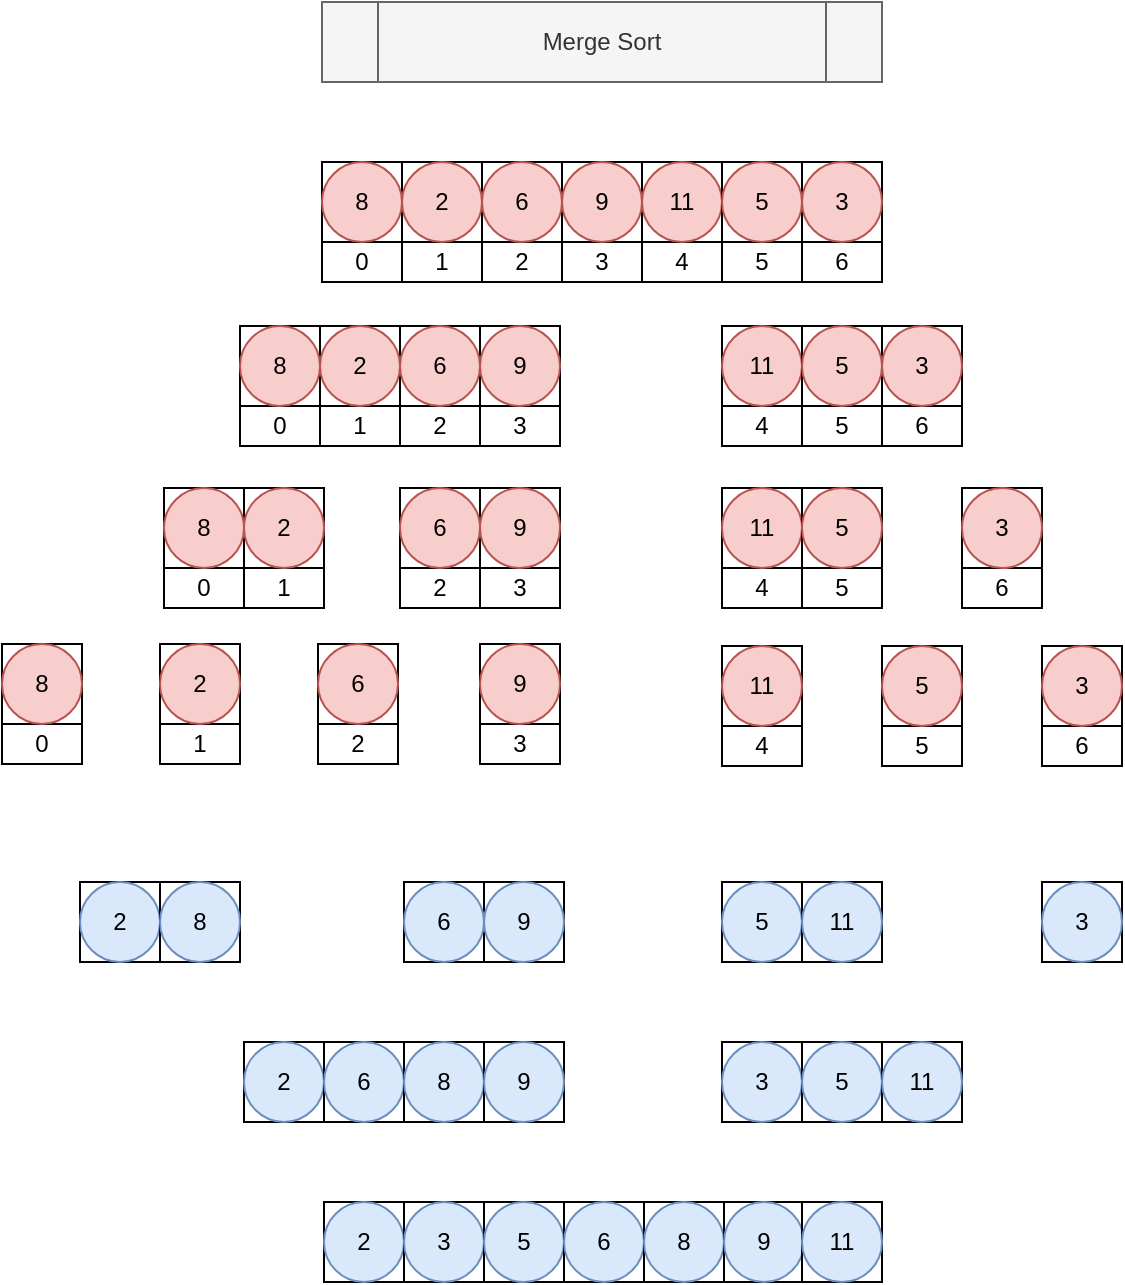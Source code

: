 <mxfile version="19.0.3" type="device"><diagram id="1npOJuLSFkL-Ci4o5lsJ" name="Page-1"><mxGraphModel dx="1102" dy="701" grid="1" gridSize="10" guides="1" tooltips="1" connect="1" arrows="1" fold="1" page="1" pageScale="1" pageWidth="850" pageHeight="1100" math="0" shadow="0"><root><mxCell id="0"/><mxCell id="1" parent="0"/><mxCell id="twrAqjf80J_KZ8JIdmUj-2" value="Merge Sort" style="shape=process;whiteSpace=wrap;html=1;backgroundOutline=1;fillColor=#f5f5f5;strokeColor=#666666;fontColor=#333333;" parent="1" vertex="1"><mxGeometry x="280" y="40" width="280" height="40" as="geometry"/></mxCell><mxCell id="twrAqjf80J_KZ8JIdmUj-3" value="" style="rounded=0;whiteSpace=wrap;html=1;" parent="1" vertex="1"><mxGeometry x="280" y="120" width="40" height="40" as="geometry"/></mxCell><mxCell id="twrAqjf80J_KZ8JIdmUj-4" value="" style="rounded=0;whiteSpace=wrap;html=1;" parent="1" vertex="1"><mxGeometry x="320" y="120" width="40" height="40" as="geometry"/></mxCell><mxCell id="twrAqjf80J_KZ8JIdmUj-5" value="" style="rounded=0;whiteSpace=wrap;html=1;" parent="1" vertex="1"><mxGeometry x="360" y="120" width="40" height="40" as="geometry"/></mxCell><mxCell id="twrAqjf80J_KZ8JIdmUj-6" value="" style="rounded=0;whiteSpace=wrap;html=1;" parent="1" vertex="1"><mxGeometry x="400" y="120" width="40" height="40" as="geometry"/></mxCell><mxCell id="twrAqjf80J_KZ8JIdmUj-7" value="" style="rounded=0;whiteSpace=wrap;html=1;" parent="1" vertex="1"><mxGeometry x="440" y="120" width="40" height="40" as="geometry"/></mxCell><mxCell id="twrAqjf80J_KZ8JIdmUj-8" value="0" style="rounded=0;whiteSpace=wrap;html=1;" parent="1" vertex="1"><mxGeometry x="280" y="160" width="40" height="20" as="geometry"/></mxCell><mxCell id="twrAqjf80J_KZ8JIdmUj-9" value="1" style="rounded=0;whiteSpace=wrap;html=1;" parent="1" vertex="1"><mxGeometry x="320" y="160" width="40" height="20" as="geometry"/></mxCell><mxCell id="twrAqjf80J_KZ8JIdmUj-10" value="2" style="rounded=0;whiteSpace=wrap;html=1;" parent="1" vertex="1"><mxGeometry x="360" y="160" width="40" height="20" as="geometry"/></mxCell><mxCell id="twrAqjf80J_KZ8JIdmUj-11" value="3" style="rounded=0;whiteSpace=wrap;html=1;" parent="1" vertex="1"><mxGeometry x="400" y="160" width="40" height="20" as="geometry"/></mxCell><mxCell id="twrAqjf80J_KZ8JIdmUj-12" value="4" style="rounded=0;whiteSpace=wrap;html=1;" parent="1" vertex="1"><mxGeometry x="440" y="160" width="40" height="20" as="geometry"/></mxCell><mxCell id="twrAqjf80J_KZ8JIdmUj-13" value="8" style="ellipse;whiteSpace=wrap;html=1;fillColor=#f8cecc;strokeColor=#b85450;" parent="1" vertex="1"><mxGeometry x="280" y="120" width="40" height="40" as="geometry"/></mxCell><mxCell id="twrAqjf80J_KZ8JIdmUj-14" value="2" style="ellipse;whiteSpace=wrap;html=1;fillColor=#f8cecc;strokeColor=#b85450;" parent="1" vertex="1"><mxGeometry x="320" y="120" width="40" height="40" as="geometry"/></mxCell><mxCell id="twrAqjf80J_KZ8JIdmUj-15" value="6" style="ellipse;whiteSpace=wrap;html=1;fillColor=#f8cecc;strokeColor=#b85450;" parent="1" vertex="1"><mxGeometry x="360" y="120" width="40" height="40" as="geometry"/></mxCell><mxCell id="twrAqjf80J_KZ8JIdmUj-16" value="9" style="ellipse;whiteSpace=wrap;html=1;fillColor=#f8cecc;strokeColor=#b85450;" parent="1" vertex="1"><mxGeometry x="400" y="120" width="40" height="40" as="geometry"/></mxCell><mxCell id="twrAqjf80J_KZ8JIdmUj-17" value="11" style="ellipse;whiteSpace=wrap;html=1;fillColor=#f8cecc;strokeColor=#b85450;" parent="1" vertex="1"><mxGeometry x="440" y="120" width="40" height="40" as="geometry"/></mxCell><mxCell id="twrAqjf80J_KZ8JIdmUj-18" value="" style="rounded=0;whiteSpace=wrap;html=1;" parent="1" vertex="1"><mxGeometry x="480" y="120" width="40" height="40" as="geometry"/></mxCell><mxCell id="twrAqjf80J_KZ8JIdmUj-19" value="" style="rounded=0;whiteSpace=wrap;html=1;" parent="1" vertex="1"><mxGeometry x="520" y="120" width="40" height="40" as="geometry"/></mxCell><mxCell id="twrAqjf80J_KZ8JIdmUj-20" value="5" style="rounded=0;whiteSpace=wrap;html=1;" parent="1" vertex="1"><mxGeometry x="480" y="160" width="40" height="20" as="geometry"/></mxCell><mxCell id="twrAqjf80J_KZ8JIdmUj-21" value="6" style="rounded=0;whiteSpace=wrap;html=1;" parent="1" vertex="1"><mxGeometry x="520" y="160" width="40" height="20" as="geometry"/></mxCell><mxCell id="twrAqjf80J_KZ8JIdmUj-22" value="5" style="ellipse;whiteSpace=wrap;html=1;fillColor=#f8cecc;strokeColor=#b85450;" parent="1" vertex="1"><mxGeometry x="480" y="120" width="40" height="40" as="geometry"/></mxCell><mxCell id="twrAqjf80J_KZ8JIdmUj-23" value="3" style="ellipse;whiteSpace=wrap;html=1;fillColor=#f8cecc;strokeColor=#b85450;" parent="1" vertex="1"><mxGeometry x="520" y="120" width="40" height="40" as="geometry"/></mxCell><mxCell id="twrAqjf80J_KZ8JIdmUj-24" value="" style="rounded=0;whiteSpace=wrap;html=1;" parent="1" vertex="1"><mxGeometry x="239" y="202" width="40" height="40" as="geometry"/></mxCell><mxCell id="twrAqjf80J_KZ8JIdmUj-25" value="" style="rounded=0;whiteSpace=wrap;html=1;" parent="1" vertex="1"><mxGeometry x="279" y="202" width="40" height="40" as="geometry"/></mxCell><mxCell id="twrAqjf80J_KZ8JIdmUj-26" value="6" style="rounded=0;whiteSpace=wrap;html=1;" parent="1" vertex="1"><mxGeometry x="319" y="202" width="40" height="40" as="geometry"/></mxCell><mxCell id="twrAqjf80J_KZ8JIdmUj-27" value="" style="rounded=0;whiteSpace=wrap;html=1;" parent="1" vertex="1"><mxGeometry x="359" y="202" width="40" height="40" as="geometry"/></mxCell><mxCell id="twrAqjf80J_KZ8JIdmUj-28" value="0" style="rounded=0;whiteSpace=wrap;html=1;" parent="1" vertex="1"><mxGeometry x="239" y="242" width="40" height="20" as="geometry"/></mxCell><mxCell id="twrAqjf80J_KZ8JIdmUj-29" value="1" style="rounded=0;whiteSpace=wrap;html=1;" parent="1" vertex="1"><mxGeometry x="279" y="242" width="40" height="20" as="geometry"/></mxCell><mxCell id="twrAqjf80J_KZ8JIdmUj-30" value="2" style="rounded=0;whiteSpace=wrap;html=1;" parent="1" vertex="1"><mxGeometry x="319" y="242" width="40" height="20" as="geometry"/></mxCell><mxCell id="twrAqjf80J_KZ8JIdmUj-31" value="3" style="rounded=0;whiteSpace=wrap;html=1;" parent="1" vertex="1"><mxGeometry x="359" y="242" width="40" height="20" as="geometry"/></mxCell><mxCell id="twrAqjf80J_KZ8JIdmUj-32" value="8" style="ellipse;whiteSpace=wrap;html=1;fillColor=#f8cecc;strokeColor=#b85450;" parent="1" vertex="1"><mxGeometry x="239" y="202" width="40" height="40" as="geometry"/></mxCell><mxCell id="twrAqjf80J_KZ8JIdmUj-33" value="2" style="ellipse;whiteSpace=wrap;html=1;fillColor=#f8cecc;strokeColor=#b85450;" parent="1" vertex="1"><mxGeometry x="279" y="202" width="40" height="40" as="geometry"/></mxCell><mxCell id="twrAqjf80J_KZ8JIdmUj-35" value="9" style="ellipse;whiteSpace=wrap;html=1;fillColor=#f8cecc;strokeColor=#b85450;" parent="1" vertex="1"><mxGeometry x="359" y="202" width="40" height="40" as="geometry"/></mxCell><mxCell id="twrAqjf80J_KZ8JIdmUj-36" value="" style="rounded=0;whiteSpace=wrap;html=1;" parent="1" vertex="1"><mxGeometry x="480" y="202" width="40" height="40" as="geometry"/></mxCell><mxCell id="twrAqjf80J_KZ8JIdmUj-37" value="4" style="rounded=0;whiteSpace=wrap;html=1;" parent="1" vertex="1"><mxGeometry x="480" y="242" width="40" height="20" as="geometry"/></mxCell><mxCell id="twrAqjf80J_KZ8JIdmUj-38" value="11" style="ellipse;whiteSpace=wrap;html=1;fillColor=#f8cecc;strokeColor=#b85450;" parent="1" vertex="1"><mxGeometry x="480" y="202" width="40" height="40" as="geometry"/></mxCell><mxCell id="twrAqjf80J_KZ8JIdmUj-39" value="" style="rounded=0;whiteSpace=wrap;html=1;" parent="1" vertex="1"><mxGeometry x="520" y="202" width="40" height="40" as="geometry"/></mxCell><mxCell id="twrAqjf80J_KZ8JIdmUj-40" value="" style="rounded=0;whiteSpace=wrap;html=1;" parent="1" vertex="1"><mxGeometry x="560" y="202" width="40" height="40" as="geometry"/></mxCell><mxCell id="twrAqjf80J_KZ8JIdmUj-41" value="5" style="rounded=0;whiteSpace=wrap;html=1;" parent="1" vertex="1"><mxGeometry x="520" y="242" width="40" height="20" as="geometry"/></mxCell><mxCell id="twrAqjf80J_KZ8JIdmUj-42" value="6" style="rounded=0;whiteSpace=wrap;html=1;" parent="1" vertex="1"><mxGeometry x="560" y="242" width="40" height="20" as="geometry"/></mxCell><mxCell id="twrAqjf80J_KZ8JIdmUj-43" value="5" style="ellipse;whiteSpace=wrap;html=1;fillColor=#f8cecc;strokeColor=#b85450;" parent="1" vertex="1"><mxGeometry x="520" y="202" width="40" height="40" as="geometry"/></mxCell><mxCell id="twrAqjf80J_KZ8JIdmUj-44" value="3" style="ellipse;whiteSpace=wrap;html=1;fillColor=#f8cecc;strokeColor=#b85450;" parent="1" vertex="1"><mxGeometry x="560" y="202" width="40" height="40" as="geometry"/></mxCell><mxCell id="twrAqjf80J_KZ8JIdmUj-45" value="" style="rounded=0;whiteSpace=wrap;html=1;" parent="1" vertex="1"><mxGeometry x="201" y="283" width="40" height="40" as="geometry"/></mxCell><mxCell id="twrAqjf80J_KZ8JIdmUj-46" value="" style="rounded=0;whiteSpace=wrap;html=1;" parent="1" vertex="1"><mxGeometry x="241" y="283" width="40" height="40" as="geometry"/></mxCell><mxCell id="twrAqjf80J_KZ8JIdmUj-47" value="0" style="rounded=0;whiteSpace=wrap;html=1;" parent="1" vertex="1"><mxGeometry x="201" y="323" width="40" height="20" as="geometry"/></mxCell><mxCell id="twrAqjf80J_KZ8JIdmUj-48" value="1" style="rounded=0;whiteSpace=wrap;html=1;" parent="1" vertex="1"><mxGeometry x="241" y="323" width="40" height="20" as="geometry"/></mxCell><mxCell id="twrAqjf80J_KZ8JIdmUj-49" value="8" style="ellipse;whiteSpace=wrap;html=1;fillColor=#f8cecc;strokeColor=#b85450;" parent="1" vertex="1"><mxGeometry x="201" y="283" width="40" height="40" as="geometry"/></mxCell><mxCell id="twrAqjf80J_KZ8JIdmUj-50" value="2" style="ellipse;whiteSpace=wrap;html=1;fillColor=#f8cecc;strokeColor=#b85450;" parent="1" vertex="1"><mxGeometry x="241" y="283" width="40" height="40" as="geometry"/></mxCell><mxCell id="twrAqjf80J_KZ8JIdmUj-51" value="6" style="rounded=0;whiteSpace=wrap;html=1;" parent="1" vertex="1"><mxGeometry x="319" y="283" width="40" height="40" as="geometry"/></mxCell><mxCell id="twrAqjf80J_KZ8JIdmUj-52" value="" style="rounded=0;whiteSpace=wrap;html=1;" parent="1" vertex="1"><mxGeometry x="359" y="283" width="40" height="40" as="geometry"/></mxCell><mxCell id="twrAqjf80J_KZ8JIdmUj-53" value="2" style="rounded=0;whiteSpace=wrap;html=1;" parent="1" vertex="1"><mxGeometry x="319" y="323" width="40" height="20" as="geometry"/></mxCell><mxCell id="twrAqjf80J_KZ8JIdmUj-54" value="3" style="rounded=0;whiteSpace=wrap;html=1;" parent="1" vertex="1"><mxGeometry x="359" y="323" width="40" height="20" as="geometry"/></mxCell><mxCell id="twrAqjf80J_KZ8JIdmUj-55" value="6" style="ellipse;whiteSpace=wrap;html=1;fillColor=#f8cecc;strokeColor=#b85450;" parent="1" vertex="1"><mxGeometry x="319" y="283" width="40" height="40" as="geometry"/></mxCell><mxCell id="twrAqjf80J_KZ8JIdmUj-56" value="9" style="ellipse;whiteSpace=wrap;html=1;fillColor=#f8cecc;strokeColor=#b85450;" parent="1" vertex="1"><mxGeometry x="359" y="283" width="40" height="40" as="geometry"/></mxCell><mxCell id="twrAqjf80J_KZ8JIdmUj-57" value="" style="rounded=0;whiteSpace=wrap;html=1;" parent="1" vertex="1"><mxGeometry x="480" y="283" width="40" height="40" as="geometry"/></mxCell><mxCell id="twrAqjf80J_KZ8JIdmUj-58" value="4" style="rounded=0;whiteSpace=wrap;html=1;" parent="1" vertex="1"><mxGeometry x="480" y="323" width="40" height="20" as="geometry"/></mxCell><mxCell id="twrAqjf80J_KZ8JIdmUj-59" value="11" style="ellipse;whiteSpace=wrap;html=1;fillColor=#f8cecc;strokeColor=#b85450;" parent="1" vertex="1"><mxGeometry x="480" y="283" width="40" height="40" as="geometry"/></mxCell><mxCell id="twrAqjf80J_KZ8JIdmUj-60" value="" style="rounded=0;whiteSpace=wrap;html=1;" parent="1" vertex="1"><mxGeometry x="520" y="283" width="40" height="40" as="geometry"/></mxCell><mxCell id="twrAqjf80J_KZ8JIdmUj-61" value="5" style="rounded=0;whiteSpace=wrap;html=1;" parent="1" vertex="1"><mxGeometry x="520" y="323" width="40" height="20" as="geometry"/></mxCell><mxCell id="twrAqjf80J_KZ8JIdmUj-62" value="5" style="ellipse;whiteSpace=wrap;html=1;fillColor=#f8cecc;strokeColor=#b85450;" parent="1" vertex="1"><mxGeometry x="520" y="283" width="40" height="40" as="geometry"/></mxCell><mxCell id="twrAqjf80J_KZ8JIdmUj-63" value="" style="rounded=0;whiteSpace=wrap;html=1;" parent="1" vertex="1"><mxGeometry x="600" y="283" width="40" height="40" as="geometry"/></mxCell><mxCell id="twrAqjf80J_KZ8JIdmUj-64" value="6" style="rounded=0;whiteSpace=wrap;html=1;" parent="1" vertex="1"><mxGeometry x="600" y="323" width="40" height="20" as="geometry"/></mxCell><mxCell id="twrAqjf80J_KZ8JIdmUj-65" value="3" style="ellipse;whiteSpace=wrap;html=1;fillColor=#f8cecc;strokeColor=#b85450;" parent="1" vertex="1"><mxGeometry x="600" y="283" width="40" height="40" as="geometry"/></mxCell><mxCell id="twrAqjf80J_KZ8JIdmUj-67" value="" style="rounded=0;whiteSpace=wrap;html=1;" parent="1" vertex="1"><mxGeometry x="359" y="361" width="40" height="40" as="geometry"/></mxCell><mxCell id="twrAqjf80J_KZ8JIdmUj-68" value="3" style="rounded=0;whiteSpace=wrap;html=1;" parent="1" vertex="1"><mxGeometry x="359" y="401" width="40" height="20" as="geometry"/></mxCell><mxCell id="twrAqjf80J_KZ8JIdmUj-69" value="9" style="ellipse;whiteSpace=wrap;html=1;fillColor=#f8cecc;strokeColor=#b85450;" parent="1" vertex="1"><mxGeometry x="359" y="361" width="40" height="40" as="geometry"/></mxCell><mxCell id="twrAqjf80J_KZ8JIdmUj-70" value="6" style="rounded=0;whiteSpace=wrap;html=1;" parent="1" vertex="1"><mxGeometry x="278" y="361" width="40" height="40" as="geometry"/></mxCell><mxCell id="twrAqjf80J_KZ8JIdmUj-71" value="2" style="rounded=0;whiteSpace=wrap;html=1;" parent="1" vertex="1"><mxGeometry x="278" y="401" width="40" height="20" as="geometry"/></mxCell><mxCell id="twrAqjf80J_KZ8JIdmUj-72" value="6" style="ellipse;whiteSpace=wrap;html=1;fillColor=#f8cecc;strokeColor=#b85450;" parent="1" vertex="1"><mxGeometry x="278" y="361" width="40" height="40" as="geometry"/></mxCell><mxCell id="twrAqjf80J_KZ8JIdmUj-73" value="" style="rounded=0;whiteSpace=wrap;html=1;" parent="1" vertex="1"><mxGeometry x="199" y="361" width="40" height="40" as="geometry"/></mxCell><mxCell id="twrAqjf80J_KZ8JIdmUj-74" value="1" style="rounded=0;whiteSpace=wrap;html=1;" parent="1" vertex="1"><mxGeometry x="199" y="401" width="40" height="20" as="geometry"/></mxCell><mxCell id="twrAqjf80J_KZ8JIdmUj-75" value="2" style="ellipse;whiteSpace=wrap;html=1;fillColor=#f8cecc;strokeColor=#b85450;" parent="1" vertex="1"><mxGeometry x="199" y="361" width="40" height="40" as="geometry"/></mxCell><mxCell id="twrAqjf80J_KZ8JIdmUj-76" value="" style="rounded=0;whiteSpace=wrap;html=1;" parent="1" vertex="1"><mxGeometry x="120" y="361" width="40" height="40" as="geometry"/></mxCell><mxCell id="twrAqjf80J_KZ8JIdmUj-77" value="0" style="rounded=0;whiteSpace=wrap;html=1;" parent="1" vertex="1"><mxGeometry x="120" y="401" width="40" height="20" as="geometry"/></mxCell><mxCell id="twrAqjf80J_KZ8JIdmUj-78" value="8" style="ellipse;whiteSpace=wrap;html=1;fillColor=#f8cecc;strokeColor=#b85450;" parent="1" vertex="1"><mxGeometry x="120" y="361" width="40" height="40" as="geometry"/></mxCell><mxCell id="twrAqjf80J_KZ8JIdmUj-82" value="" style="rounded=0;whiteSpace=wrap;html=1;" parent="1" vertex="1"><mxGeometry x="480" y="362" width="40" height="40" as="geometry"/></mxCell><mxCell id="twrAqjf80J_KZ8JIdmUj-83" value="4" style="rounded=0;whiteSpace=wrap;html=1;" parent="1" vertex="1"><mxGeometry x="480" y="402" width="40" height="20" as="geometry"/></mxCell><mxCell id="twrAqjf80J_KZ8JIdmUj-84" value="11" style="ellipse;whiteSpace=wrap;html=1;fillColor=#f8cecc;strokeColor=#b85450;" parent="1" vertex="1"><mxGeometry x="480" y="362" width="40" height="40" as="geometry"/></mxCell><mxCell id="twrAqjf80J_KZ8JIdmUj-85" value="" style="rounded=0;whiteSpace=wrap;html=1;" parent="1" vertex="1"><mxGeometry x="560" y="362" width="40" height="40" as="geometry"/></mxCell><mxCell id="twrAqjf80J_KZ8JIdmUj-86" value="5" style="rounded=0;whiteSpace=wrap;html=1;" parent="1" vertex="1"><mxGeometry x="560" y="402" width="40" height="20" as="geometry"/></mxCell><mxCell id="twrAqjf80J_KZ8JIdmUj-87" value="5" style="ellipse;whiteSpace=wrap;html=1;fillColor=#f8cecc;strokeColor=#b85450;" parent="1" vertex="1"><mxGeometry x="560" y="362" width="40" height="40" as="geometry"/></mxCell><mxCell id="twrAqjf80J_KZ8JIdmUj-88" value="" style="rounded=0;whiteSpace=wrap;html=1;" parent="1" vertex="1"><mxGeometry x="640" y="362" width="40" height="40" as="geometry"/></mxCell><mxCell id="twrAqjf80J_KZ8JIdmUj-89" value="6" style="rounded=0;whiteSpace=wrap;html=1;" parent="1" vertex="1"><mxGeometry x="640" y="402" width="40" height="20" as="geometry"/></mxCell><mxCell id="twrAqjf80J_KZ8JIdmUj-90" value="3" style="ellipse;whiteSpace=wrap;html=1;fillColor=#f8cecc;strokeColor=#b85450;" parent="1" vertex="1"><mxGeometry x="640" y="362" width="40" height="40" as="geometry"/></mxCell><mxCell id="twrAqjf80J_KZ8JIdmUj-91" value="" style="rounded=0;whiteSpace=wrap;html=1;" parent="1" vertex="1"><mxGeometry x="159" y="480" width="40" height="40" as="geometry"/></mxCell><mxCell id="twrAqjf80J_KZ8JIdmUj-93" value="2" style="ellipse;whiteSpace=wrap;html=1;fillColor=#dae8fc;strokeColor=#6c8ebf;" parent="1" vertex="1"><mxGeometry x="159" y="480" width="40" height="40" as="geometry"/></mxCell><mxCell id="twrAqjf80J_KZ8JIdmUj-94" value="" style="rounded=0;whiteSpace=wrap;html=1;" parent="1" vertex="1"><mxGeometry x="199" y="480" width="40" height="40" as="geometry"/></mxCell><mxCell id="twrAqjf80J_KZ8JIdmUj-96" value="8" style="ellipse;whiteSpace=wrap;html=1;fillColor=#dae8fc;strokeColor=#6c8ebf;" parent="1" vertex="1"><mxGeometry x="199" y="480" width="40" height="40" as="geometry"/></mxCell><mxCell id="twrAqjf80J_KZ8JIdmUj-112" value="6" style="rounded=0;whiteSpace=wrap;html=1;" parent="1" vertex="1"><mxGeometry x="321" y="480" width="40" height="40" as="geometry"/></mxCell><mxCell id="twrAqjf80J_KZ8JIdmUj-113" value="" style="rounded=0;whiteSpace=wrap;html=1;" parent="1" vertex="1"><mxGeometry x="361" y="480" width="40" height="40" as="geometry"/></mxCell><mxCell id="twrAqjf80J_KZ8JIdmUj-116" value="6" style="ellipse;whiteSpace=wrap;html=1;fillColor=#dae8fc;strokeColor=#6c8ebf;" parent="1" vertex="1"><mxGeometry x="321" y="480" width="40" height="40" as="geometry"/></mxCell><mxCell id="twrAqjf80J_KZ8JIdmUj-117" value="9" style="ellipse;whiteSpace=wrap;html=1;fillColor=#dae8fc;strokeColor=#6c8ebf;" parent="1" vertex="1"><mxGeometry x="361" y="480" width="40" height="40" as="geometry"/></mxCell><mxCell id="twrAqjf80J_KZ8JIdmUj-118" value="" style="rounded=0;whiteSpace=wrap;html=1;" parent="1" vertex="1"><mxGeometry x="480" y="480" width="40" height="40" as="geometry"/></mxCell><mxCell id="twrAqjf80J_KZ8JIdmUj-120" value="5" style="ellipse;whiteSpace=wrap;html=1;fillColor=#dae8fc;strokeColor=#6c8ebf;" parent="1" vertex="1"><mxGeometry x="480" y="480" width="40" height="40" as="geometry"/></mxCell><mxCell id="twrAqjf80J_KZ8JIdmUj-121" value="" style="rounded=0;whiteSpace=wrap;html=1;" parent="1" vertex="1"><mxGeometry x="520" y="480" width="40" height="40" as="geometry"/></mxCell><mxCell id="twrAqjf80J_KZ8JIdmUj-123" value="11" style="ellipse;whiteSpace=wrap;html=1;fillColor=#dae8fc;strokeColor=#6c8ebf;" parent="1" vertex="1"><mxGeometry x="520" y="480" width="40" height="40" as="geometry"/></mxCell><mxCell id="twrAqjf80J_KZ8JIdmUj-124" value="" style="rounded=0;whiteSpace=wrap;html=1;" parent="1" vertex="1"><mxGeometry x="640" y="480" width="40" height="40" as="geometry"/></mxCell><mxCell id="twrAqjf80J_KZ8JIdmUj-126" value="3" style="ellipse;whiteSpace=wrap;html=1;fillColor=#dae8fc;strokeColor=#6c8ebf;" parent="1" vertex="1"><mxGeometry x="640" y="480" width="40" height="40" as="geometry"/></mxCell><mxCell id="twrAqjf80J_KZ8JIdmUj-127" value="" style="rounded=0;whiteSpace=wrap;html=1;" parent="1" vertex="1"><mxGeometry x="241" y="560" width="40" height="40" as="geometry"/></mxCell><mxCell id="twrAqjf80J_KZ8JIdmUj-128" value="2" style="ellipse;whiteSpace=wrap;html=1;fillColor=#dae8fc;strokeColor=#6c8ebf;" parent="1" vertex="1"><mxGeometry x="241" y="560" width="40" height="40" as="geometry"/></mxCell><mxCell id="twrAqjf80J_KZ8JIdmUj-133" value="6" style="ellipse;whiteSpace=wrap;html=1;fillColor=#f8cecc;strokeColor=#b85450;" parent="1" vertex="1"><mxGeometry x="319" y="202" width="40" height="40" as="geometry"/></mxCell><mxCell id="twrAqjf80J_KZ8JIdmUj-134" value="6" style="rounded=0;whiteSpace=wrap;html=1;" parent="1" vertex="1"><mxGeometry x="281" y="560" width="40" height="40" as="geometry"/></mxCell><mxCell id="twrAqjf80J_KZ8JIdmUj-135" value="6" style="ellipse;whiteSpace=wrap;html=1;fillColor=#dae8fc;strokeColor=#6c8ebf;" parent="1" vertex="1"><mxGeometry x="281" y="560" width="40" height="40" as="geometry"/></mxCell><mxCell id="twrAqjf80J_KZ8JIdmUj-136" value="" style="rounded=0;whiteSpace=wrap;html=1;" parent="1" vertex="1"><mxGeometry x="321" y="560" width="40" height="40" as="geometry"/></mxCell><mxCell id="twrAqjf80J_KZ8JIdmUj-137" value="8" style="ellipse;whiteSpace=wrap;html=1;fillColor=#dae8fc;strokeColor=#6c8ebf;" parent="1" vertex="1"><mxGeometry x="321" y="560" width="40" height="40" as="geometry"/></mxCell><mxCell id="twrAqjf80J_KZ8JIdmUj-138" value="" style="rounded=0;whiteSpace=wrap;html=1;" parent="1" vertex="1"><mxGeometry x="361" y="560" width="40" height="40" as="geometry"/></mxCell><mxCell id="twrAqjf80J_KZ8JIdmUj-139" value="9" style="ellipse;whiteSpace=wrap;html=1;fillColor=#dae8fc;strokeColor=#6c8ebf;" parent="1" vertex="1"><mxGeometry x="361" y="560" width="40" height="40" as="geometry"/></mxCell><mxCell id="twrAqjf80J_KZ8JIdmUj-140" value="" style="rounded=0;whiteSpace=wrap;html=1;" parent="1" vertex="1"><mxGeometry x="480" y="560" width="40" height="40" as="geometry"/></mxCell><mxCell id="twrAqjf80J_KZ8JIdmUj-141" value="3" style="ellipse;whiteSpace=wrap;html=1;fillColor=#dae8fc;strokeColor=#6c8ebf;" parent="1" vertex="1"><mxGeometry x="480" y="560" width="40" height="40" as="geometry"/></mxCell><mxCell id="twrAqjf80J_KZ8JIdmUj-142" value="" style="rounded=0;whiteSpace=wrap;html=1;" parent="1" vertex="1"><mxGeometry x="520" y="560" width="40" height="40" as="geometry"/></mxCell><mxCell id="twrAqjf80J_KZ8JIdmUj-143" value="5" style="ellipse;whiteSpace=wrap;html=1;fillColor=#dae8fc;strokeColor=#6c8ebf;" parent="1" vertex="1"><mxGeometry x="520" y="560" width="40" height="40" as="geometry"/></mxCell><mxCell id="twrAqjf80J_KZ8JIdmUj-144" value="" style="rounded=0;whiteSpace=wrap;html=1;" parent="1" vertex="1"><mxGeometry x="560" y="560" width="40" height="40" as="geometry"/></mxCell><mxCell id="twrAqjf80J_KZ8JIdmUj-145" value="11" style="ellipse;whiteSpace=wrap;html=1;fillColor=#dae8fc;strokeColor=#6c8ebf;" parent="1" vertex="1"><mxGeometry x="560" y="560" width="40" height="40" as="geometry"/></mxCell><mxCell id="twrAqjf80J_KZ8JIdmUj-146" value="" style="rounded=0;whiteSpace=wrap;html=1;" parent="1" vertex="1"><mxGeometry x="281" y="640" width="40" height="40" as="geometry"/></mxCell><mxCell id="twrAqjf80J_KZ8JIdmUj-147" value="2" style="ellipse;whiteSpace=wrap;html=1;fillColor=#dae8fc;strokeColor=#6c8ebf;" parent="1" vertex="1"><mxGeometry x="281" y="640" width="40" height="40" as="geometry"/></mxCell><mxCell id="twrAqjf80J_KZ8JIdmUj-148" value="" style="rounded=0;whiteSpace=wrap;html=1;" parent="1" vertex="1"><mxGeometry x="321" y="640" width="40" height="40" as="geometry"/></mxCell><mxCell id="twrAqjf80J_KZ8JIdmUj-149" value="3" style="ellipse;whiteSpace=wrap;html=1;fillColor=#dae8fc;strokeColor=#6c8ebf;" parent="1" vertex="1"><mxGeometry x="321" y="640" width="40" height="40" as="geometry"/></mxCell><mxCell id="twrAqjf80J_KZ8JIdmUj-150" value="" style="rounded=0;whiteSpace=wrap;html=1;" parent="1" vertex="1"><mxGeometry x="361" y="640" width="40" height="40" as="geometry"/></mxCell><mxCell id="twrAqjf80J_KZ8JIdmUj-151" value="5" style="ellipse;whiteSpace=wrap;html=1;fillColor=#dae8fc;strokeColor=#6c8ebf;" parent="1" vertex="1"><mxGeometry x="361" y="640" width="40" height="40" as="geometry"/></mxCell><mxCell id="twrAqjf80J_KZ8JIdmUj-152" value="6" style="rounded=0;whiteSpace=wrap;html=1;" parent="1" vertex="1"><mxGeometry x="401" y="640" width="40" height="40" as="geometry"/></mxCell><mxCell id="twrAqjf80J_KZ8JIdmUj-153" value="6" style="ellipse;whiteSpace=wrap;html=1;fillColor=#dae8fc;strokeColor=#6c8ebf;" parent="1" vertex="1"><mxGeometry x="401" y="640" width="40" height="40" as="geometry"/></mxCell><mxCell id="twrAqjf80J_KZ8JIdmUj-154" value="" style="rounded=0;whiteSpace=wrap;html=1;" parent="1" vertex="1"><mxGeometry x="441" y="640" width="40" height="40" as="geometry"/></mxCell><mxCell id="twrAqjf80J_KZ8JIdmUj-155" value="8" style="ellipse;whiteSpace=wrap;html=1;fillColor=#dae8fc;strokeColor=#6c8ebf;" parent="1" vertex="1"><mxGeometry x="441" y="640" width="40" height="40" as="geometry"/></mxCell><mxCell id="twrAqjf80J_KZ8JIdmUj-156" value="" style="rounded=0;whiteSpace=wrap;html=1;" parent="1" vertex="1"><mxGeometry x="481" y="640" width="40" height="40" as="geometry"/></mxCell><mxCell id="twrAqjf80J_KZ8JIdmUj-157" value="9" style="ellipse;whiteSpace=wrap;html=1;fillColor=#dae8fc;strokeColor=#6c8ebf;" parent="1" vertex="1"><mxGeometry x="481" y="640" width="40" height="40" as="geometry"/></mxCell><mxCell id="twrAqjf80J_KZ8JIdmUj-158" value="" style="rounded=0;whiteSpace=wrap;html=1;" parent="1" vertex="1"><mxGeometry x="520" y="640" width="40" height="40" as="geometry"/></mxCell><mxCell id="twrAqjf80J_KZ8JIdmUj-159" value="11" style="ellipse;whiteSpace=wrap;html=1;fillColor=#dae8fc;strokeColor=#6c8ebf;" parent="1" vertex="1"><mxGeometry x="520" y="640" width="40" height="40" as="geometry"/></mxCell></root></mxGraphModel></diagram></mxfile>
